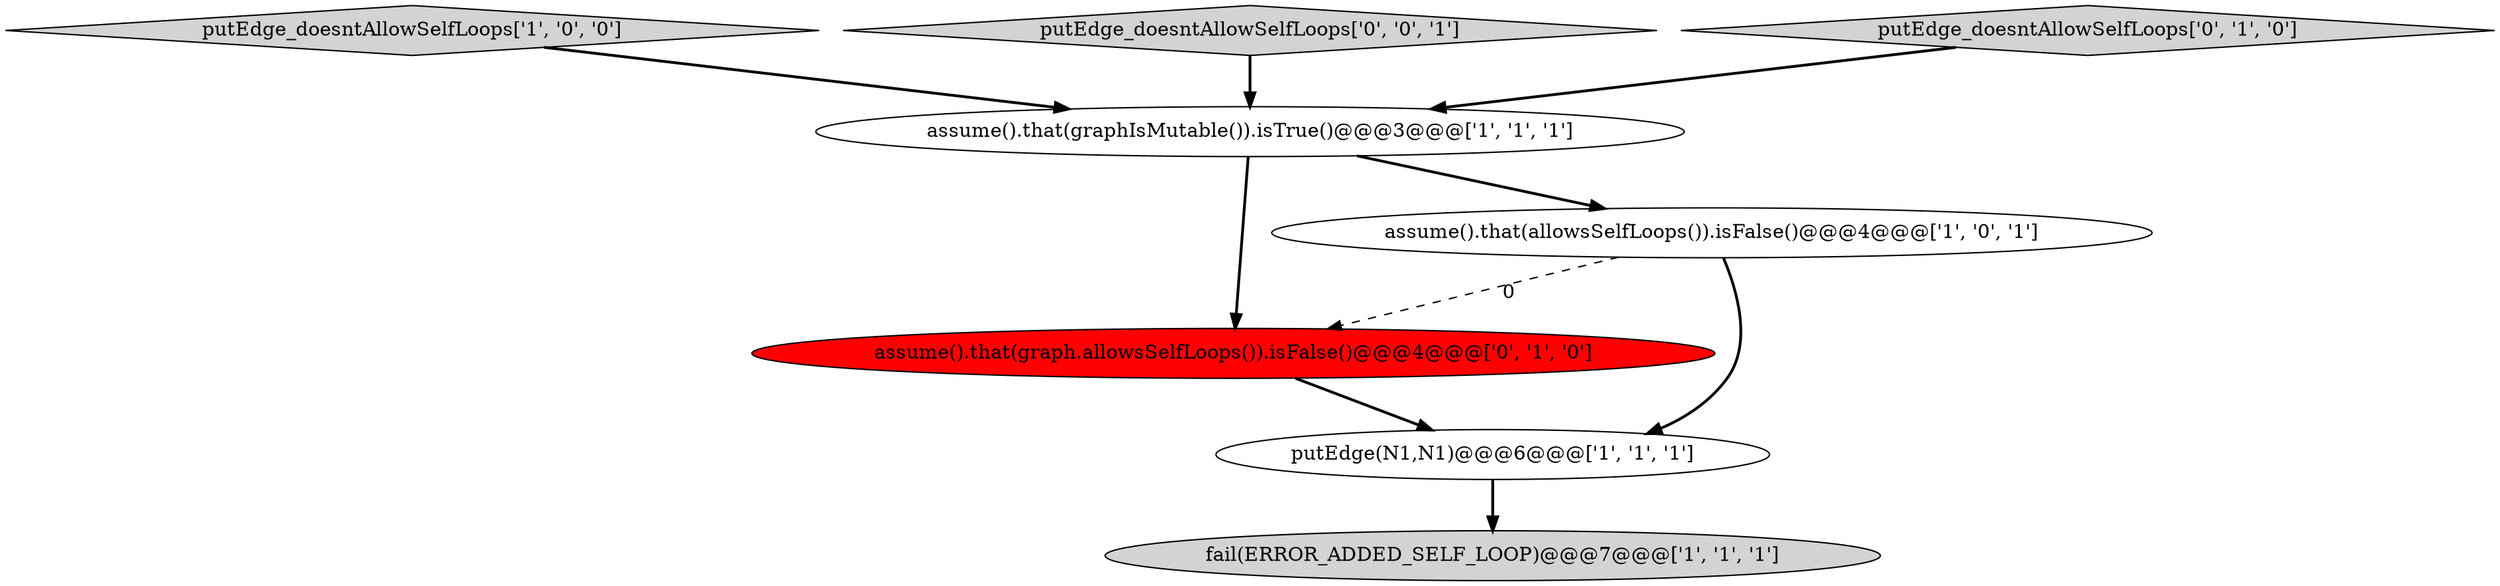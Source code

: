 digraph {
2 [style = filled, label = "putEdge_doesntAllowSelfLoops['1', '0', '0']", fillcolor = lightgray, shape = diamond image = "AAA0AAABBB1BBB"];
4 [style = filled, label = "fail(ERROR_ADDED_SELF_LOOP)@@@7@@@['1', '1', '1']", fillcolor = lightgray, shape = ellipse image = "AAA0AAABBB1BBB"];
5 [style = filled, label = "assume().that(graph.allowsSelfLoops()).isFalse()@@@4@@@['0', '1', '0']", fillcolor = red, shape = ellipse image = "AAA1AAABBB2BBB"];
3 [style = filled, label = "putEdge(N1,N1)@@@6@@@['1', '1', '1']", fillcolor = white, shape = ellipse image = "AAA0AAABBB1BBB"];
0 [style = filled, label = "assume().that(graphIsMutable()).isTrue()@@@3@@@['1', '1', '1']", fillcolor = white, shape = ellipse image = "AAA0AAABBB1BBB"];
1 [style = filled, label = "assume().that(allowsSelfLoops()).isFalse()@@@4@@@['1', '0', '1']", fillcolor = white, shape = ellipse image = "AAA0AAABBB1BBB"];
7 [style = filled, label = "putEdge_doesntAllowSelfLoops['0', '0', '1']", fillcolor = lightgray, shape = diamond image = "AAA0AAABBB3BBB"];
6 [style = filled, label = "putEdge_doesntAllowSelfLoops['0', '1', '0']", fillcolor = lightgray, shape = diamond image = "AAA0AAABBB2BBB"];
1->3 [style = bold, label=""];
5->3 [style = bold, label=""];
2->0 [style = bold, label=""];
6->0 [style = bold, label=""];
7->0 [style = bold, label=""];
1->5 [style = dashed, label="0"];
3->4 [style = bold, label=""];
0->1 [style = bold, label=""];
0->5 [style = bold, label=""];
}
